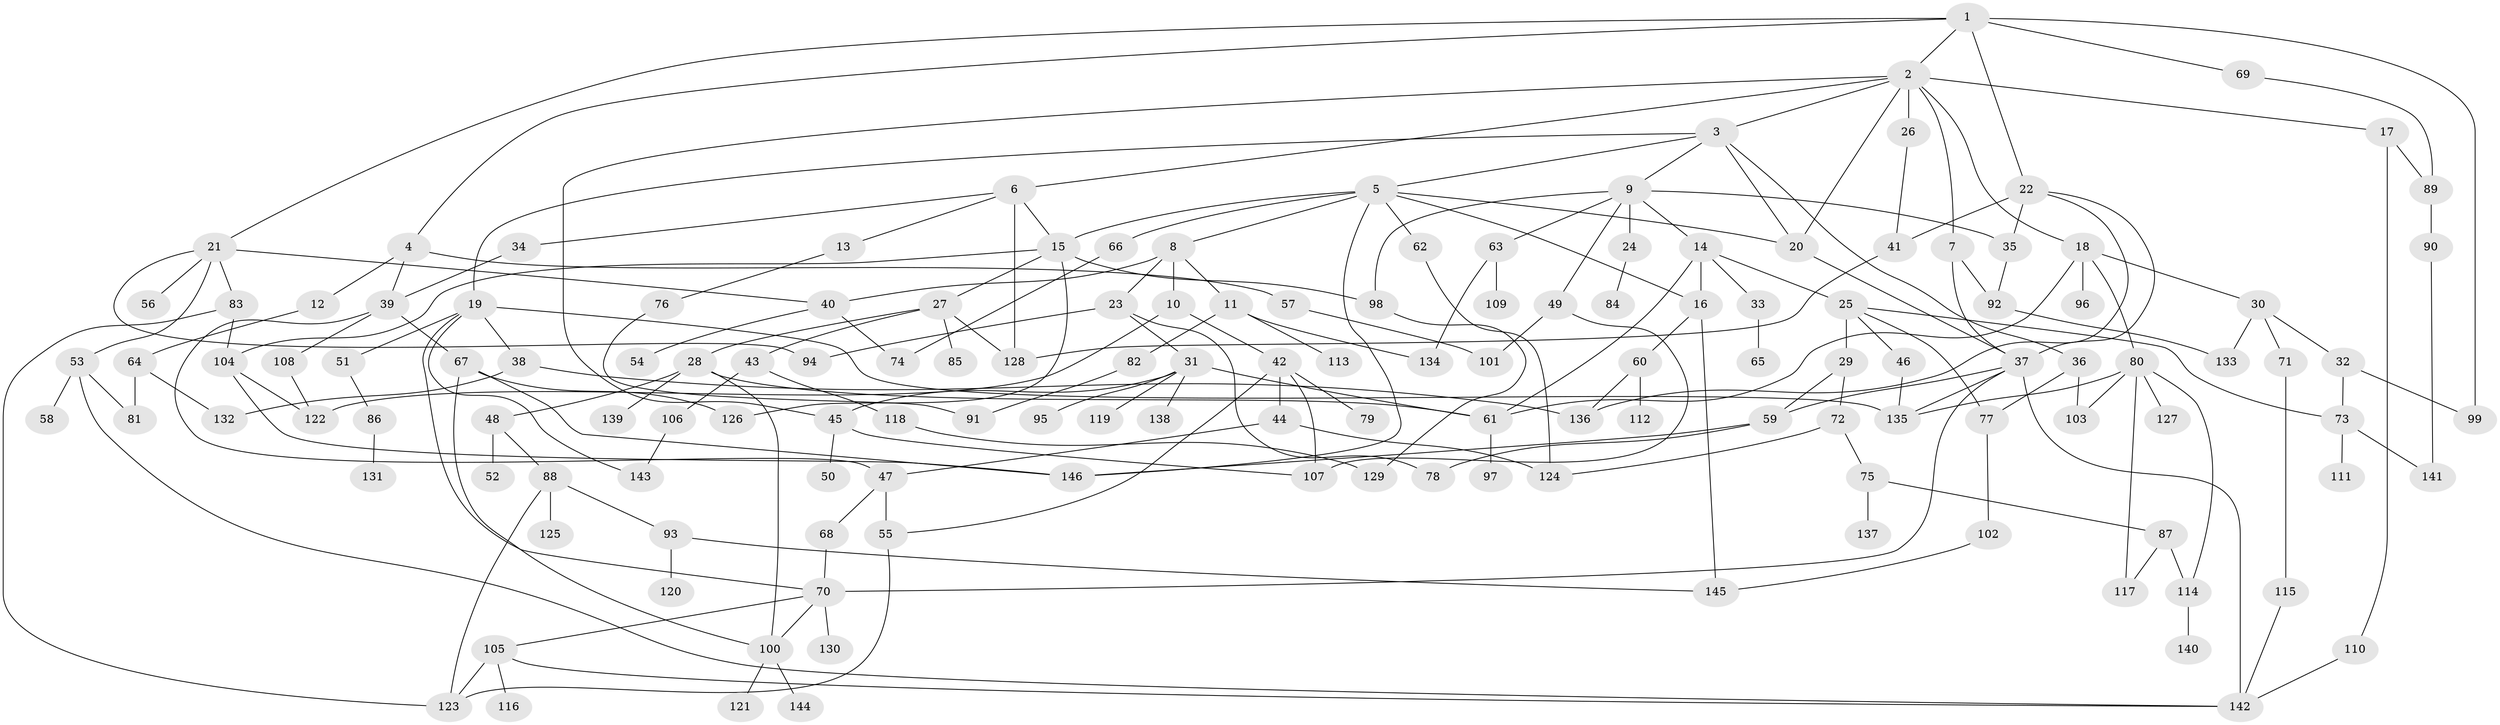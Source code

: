 // coarse degree distribution, {8: 0.04950495049504951, 12: 0.009900990099009901, 11: 0.009900990099009901, 5: 0.10891089108910891, 3: 0.16831683168316833, 7: 0.0297029702970297, 4: 0.10891089108910891, 2: 0.24752475247524752, 9: 0.009900990099009901, 10: 0.009900990099009901, 1: 0.22772277227722773, 6: 0.019801980198019802}
// Generated by graph-tools (version 1.1) at 2025/23/03/03/25 07:23:34]
// undirected, 146 vertices, 214 edges
graph export_dot {
graph [start="1"]
  node [color=gray90,style=filled];
  1;
  2;
  3;
  4;
  5;
  6;
  7;
  8;
  9;
  10;
  11;
  12;
  13;
  14;
  15;
  16;
  17;
  18;
  19;
  20;
  21;
  22;
  23;
  24;
  25;
  26;
  27;
  28;
  29;
  30;
  31;
  32;
  33;
  34;
  35;
  36;
  37;
  38;
  39;
  40;
  41;
  42;
  43;
  44;
  45;
  46;
  47;
  48;
  49;
  50;
  51;
  52;
  53;
  54;
  55;
  56;
  57;
  58;
  59;
  60;
  61;
  62;
  63;
  64;
  65;
  66;
  67;
  68;
  69;
  70;
  71;
  72;
  73;
  74;
  75;
  76;
  77;
  78;
  79;
  80;
  81;
  82;
  83;
  84;
  85;
  86;
  87;
  88;
  89;
  90;
  91;
  92;
  93;
  94;
  95;
  96;
  97;
  98;
  99;
  100;
  101;
  102;
  103;
  104;
  105;
  106;
  107;
  108;
  109;
  110;
  111;
  112;
  113;
  114;
  115;
  116;
  117;
  118;
  119;
  120;
  121;
  122;
  123;
  124;
  125;
  126;
  127;
  128;
  129;
  130;
  131;
  132;
  133;
  134;
  135;
  136;
  137;
  138;
  139;
  140;
  141;
  142;
  143;
  144;
  145;
  146;
  1 -- 2;
  1 -- 4;
  1 -- 21;
  1 -- 22;
  1 -- 69;
  1 -- 99;
  2 -- 3;
  2 -- 6;
  2 -- 7;
  2 -- 17;
  2 -- 18;
  2 -- 26;
  2 -- 20;
  2 -- 45;
  3 -- 5;
  3 -- 9;
  3 -- 19;
  3 -- 36;
  3 -- 20;
  4 -- 12;
  4 -- 39;
  4 -- 57;
  5 -- 8;
  5 -- 16;
  5 -- 20;
  5 -- 62;
  5 -- 66;
  5 -- 15;
  5 -- 146;
  6 -- 13;
  6 -- 15;
  6 -- 34;
  6 -- 128;
  7 -- 92;
  7 -- 37;
  8 -- 10;
  8 -- 11;
  8 -- 23;
  8 -- 40;
  9 -- 14;
  9 -- 24;
  9 -- 35;
  9 -- 49;
  9 -- 63;
  9 -- 98;
  10 -- 42;
  10 -- 122;
  11 -- 82;
  11 -- 113;
  11 -- 134;
  12 -- 64;
  13 -- 76;
  14 -- 25;
  14 -- 33;
  14 -- 16;
  14 -- 61;
  15 -- 27;
  15 -- 98;
  15 -- 104;
  15 -- 126;
  16 -- 60;
  16 -- 145;
  17 -- 110;
  17 -- 89;
  18 -- 30;
  18 -- 61;
  18 -- 80;
  18 -- 96;
  19 -- 38;
  19 -- 51;
  19 -- 143;
  19 -- 70;
  19 -- 135;
  20 -- 37;
  21 -- 53;
  21 -- 56;
  21 -- 83;
  21 -- 94;
  21 -- 40;
  22 -- 41;
  22 -- 136;
  22 -- 37;
  22 -- 35;
  23 -- 31;
  23 -- 78;
  23 -- 94;
  24 -- 84;
  25 -- 29;
  25 -- 46;
  25 -- 77;
  25 -- 73;
  26 -- 41;
  27 -- 28;
  27 -- 43;
  27 -- 85;
  27 -- 128;
  28 -- 48;
  28 -- 100;
  28 -- 139;
  28 -- 61;
  29 -- 72;
  29 -- 59;
  30 -- 32;
  30 -- 71;
  30 -- 133;
  31 -- 45;
  31 -- 95;
  31 -- 119;
  31 -- 138;
  31 -- 61;
  32 -- 73;
  32 -- 99;
  33 -- 65;
  34 -- 39;
  35 -- 92;
  36 -- 77;
  36 -- 103;
  37 -- 59;
  37 -- 70;
  37 -- 135;
  37 -- 142;
  38 -- 132;
  38 -- 136;
  39 -- 47;
  39 -- 67;
  39 -- 108;
  40 -- 54;
  40 -- 74;
  41 -- 128;
  42 -- 44;
  42 -- 79;
  42 -- 55;
  42 -- 107;
  43 -- 106;
  43 -- 118;
  44 -- 124;
  44 -- 47;
  45 -- 50;
  45 -- 107;
  46 -- 135;
  47 -- 55;
  47 -- 68;
  48 -- 52;
  48 -- 88;
  49 -- 101;
  49 -- 107;
  51 -- 86;
  53 -- 58;
  53 -- 81;
  53 -- 142;
  55 -- 123;
  57 -- 101;
  59 -- 78;
  59 -- 146;
  60 -- 112;
  60 -- 136;
  61 -- 97;
  62 -- 124;
  63 -- 109;
  63 -- 134;
  64 -- 81;
  64 -- 132;
  66 -- 74;
  67 -- 126;
  67 -- 100;
  67 -- 146;
  68 -- 70;
  69 -- 89;
  70 -- 105;
  70 -- 130;
  70 -- 100;
  71 -- 115;
  72 -- 75;
  72 -- 124;
  73 -- 111;
  73 -- 141;
  75 -- 87;
  75 -- 137;
  76 -- 91;
  77 -- 102;
  80 -- 103;
  80 -- 117;
  80 -- 127;
  80 -- 114;
  80 -- 135;
  82 -- 91;
  83 -- 123;
  83 -- 104;
  86 -- 131;
  87 -- 114;
  87 -- 117;
  88 -- 93;
  88 -- 125;
  88 -- 123;
  89 -- 90;
  90 -- 141;
  92 -- 133;
  93 -- 120;
  93 -- 145;
  98 -- 129;
  100 -- 121;
  100 -- 144;
  102 -- 145;
  104 -- 146;
  104 -- 122;
  105 -- 116;
  105 -- 142;
  105 -- 123;
  106 -- 143;
  108 -- 122;
  110 -- 142;
  114 -- 140;
  115 -- 142;
  118 -- 129;
}
